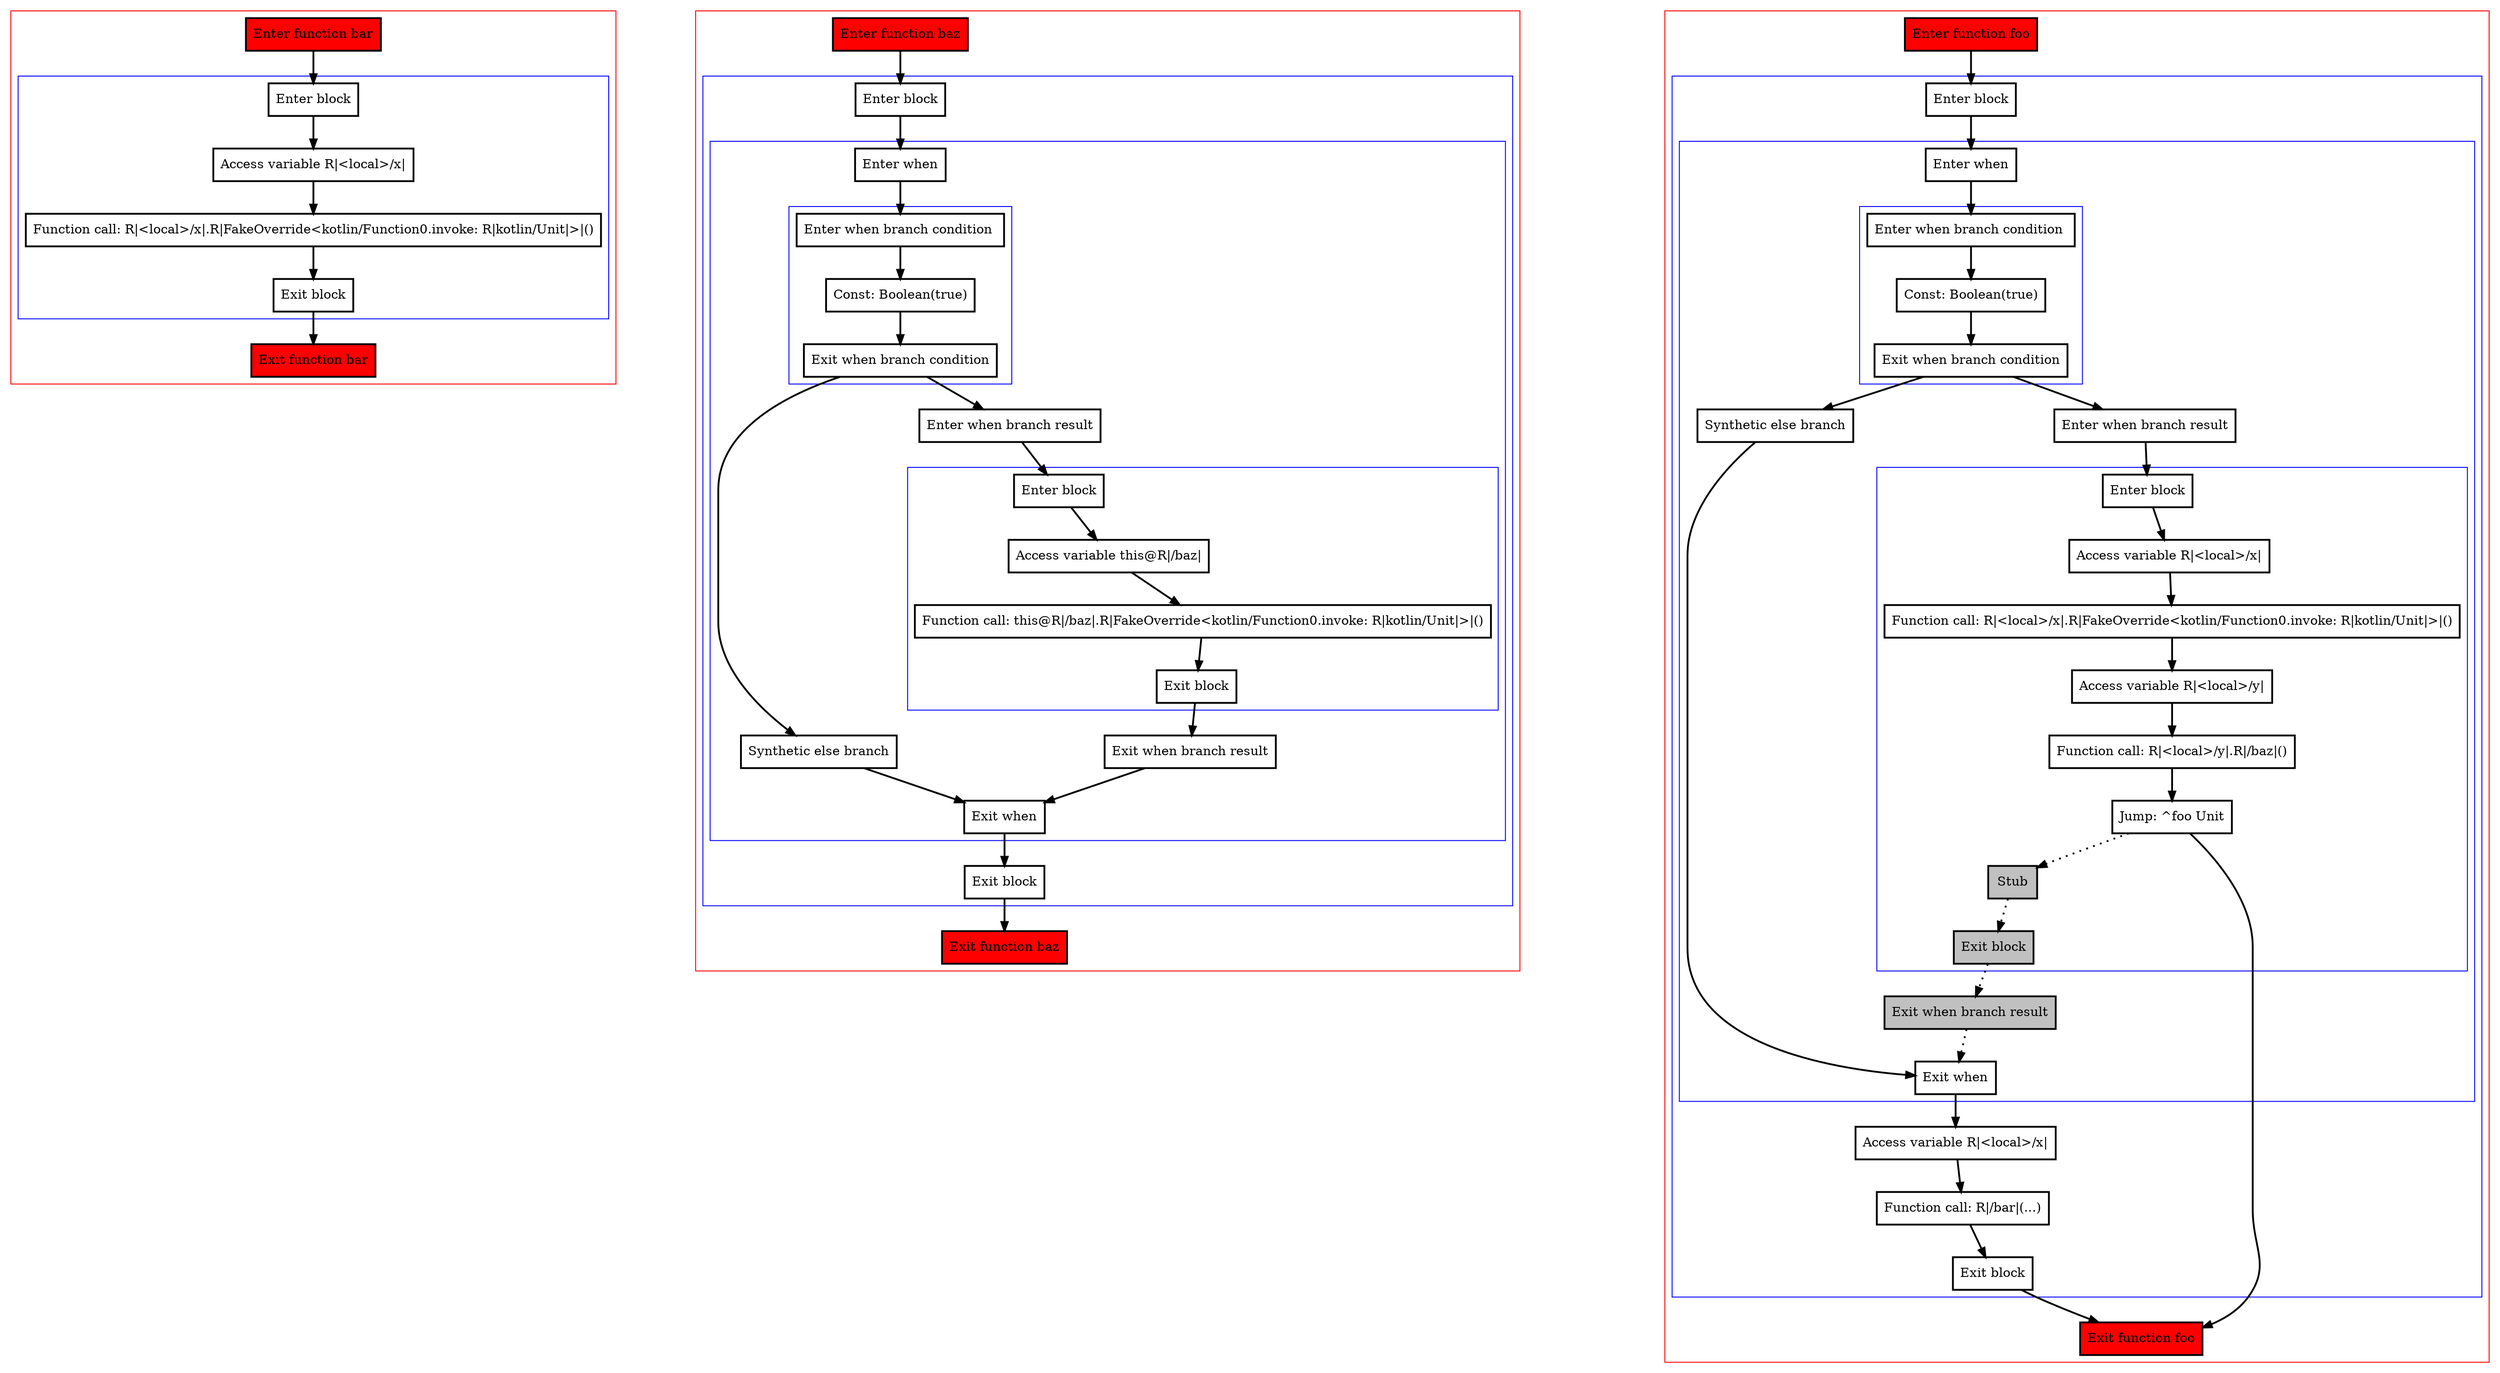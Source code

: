 digraph contractsUsage_kt {
    graph [nodesep=3]
    node [shape=box penwidth=2]
    edge [penwidth=2]

    subgraph cluster_0 {
        color=red
        0 [label="Enter function bar" style="filled" fillcolor=red];
        subgraph cluster_1 {
            color=blue
            1 [label="Enter block"];
            2 [label="Access variable R|<local>/x|"];
            3 [label="Function call: R|<local>/x|.R|FakeOverride<kotlin/Function0.invoke: R|kotlin/Unit|>|()"];
            4 [label="Exit block"];
        }
        5 [label="Exit function bar" style="filled" fillcolor=red];
    }
    0 -> {1};
    1 -> {2};
    2 -> {3};
    3 -> {4};
    4 -> {5};

    subgraph cluster_2 {
        color=red
        6 [label="Enter function baz" style="filled" fillcolor=red];
        subgraph cluster_3 {
            color=blue
            7 [label="Enter block"];
            subgraph cluster_4 {
                color=blue
                8 [label="Enter when"];
                subgraph cluster_5 {
                    color=blue
                    9 [label="Enter when branch condition "];
                    10 [label="Const: Boolean(true)"];
                    11 [label="Exit when branch condition"];
                }
                12 [label="Synthetic else branch"];
                13 [label="Enter when branch result"];
                subgraph cluster_6 {
                    color=blue
                    14 [label="Enter block"];
                    15 [label="Access variable this@R|/baz|"];
                    16 [label="Function call: this@R|/baz|.R|FakeOverride<kotlin/Function0.invoke: R|kotlin/Unit|>|()"];
                    17 [label="Exit block"];
                }
                18 [label="Exit when branch result"];
                19 [label="Exit when"];
            }
            20 [label="Exit block"];
        }
        21 [label="Exit function baz" style="filled" fillcolor=red];
    }
    6 -> {7};
    7 -> {8};
    8 -> {9};
    9 -> {10};
    10 -> {11};
    11 -> {13 12};
    12 -> {19};
    13 -> {14};
    14 -> {15};
    15 -> {16};
    16 -> {17};
    17 -> {18};
    18 -> {19};
    19 -> {20};
    20 -> {21};

    subgraph cluster_7 {
        color=red
        22 [label="Enter function foo" style="filled" fillcolor=red];
        subgraph cluster_8 {
            color=blue
            23 [label="Enter block"];
            subgraph cluster_9 {
                color=blue
                24 [label="Enter when"];
                subgraph cluster_10 {
                    color=blue
                    25 [label="Enter when branch condition "];
                    26 [label="Const: Boolean(true)"];
                    27 [label="Exit when branch condition"];
                }
                28 [label="Synthetic else branch"];
                29 [label="Enter when branch result"];
                subgraph cluster_11 {
                    color=blue
                    30 [label="Enter block"];
                    31 [label="Access variable R|<local>/x|"];
                    32 [label="Function call: R|<local>/x|.R|FakeOverride<kotlin/Function0.invoke: R|kotlin/Unit|>|()"];
                    33 [label="Access variable R|<local>/y|"];
                    34 [label="Function call: R|<local>/y|.R|/baz|()"];
                    35 [label="Jump: ^foo Unit"];
                    36 [label="Stub" style="filled" fillcolor=gray];
                    37 [label="Exit block" style="filled" fillcolor=gray];
                }
                38 [label="Exit when branch result" style="filled" fillcolor=gray];
                39 [label="Exit when"];
            }
            40 [label="Access variable R|<local>/x|"];
            41 [label="Function call: R|/bar|(...)"];
            42 [label="Exit block"];
        }
        43 [label="Exit function foo" style="filled" fillcolor=red];
    }
    22 -> {23};
    23 -> {24};
    24 -> {25};
    25 -> {26};
    26 -> {27};
    27 -> {29 28};
    28 -> {39};
    29 -> {30};
    30 -> {31};
    31 -> {32};
    32 -> {33};
    33 -> {34};
    34 -> {35};
    35 -> {43};
    35 -> {36} [style=dotted];
    36 -> {37} [style=dotted];
    37 -> {38} [style=dotted];
    38 -> {39} [style=dotted];
    39 -> {40};
    40 -> {41};
    41 -> {42};
    42 -> {43};

}
